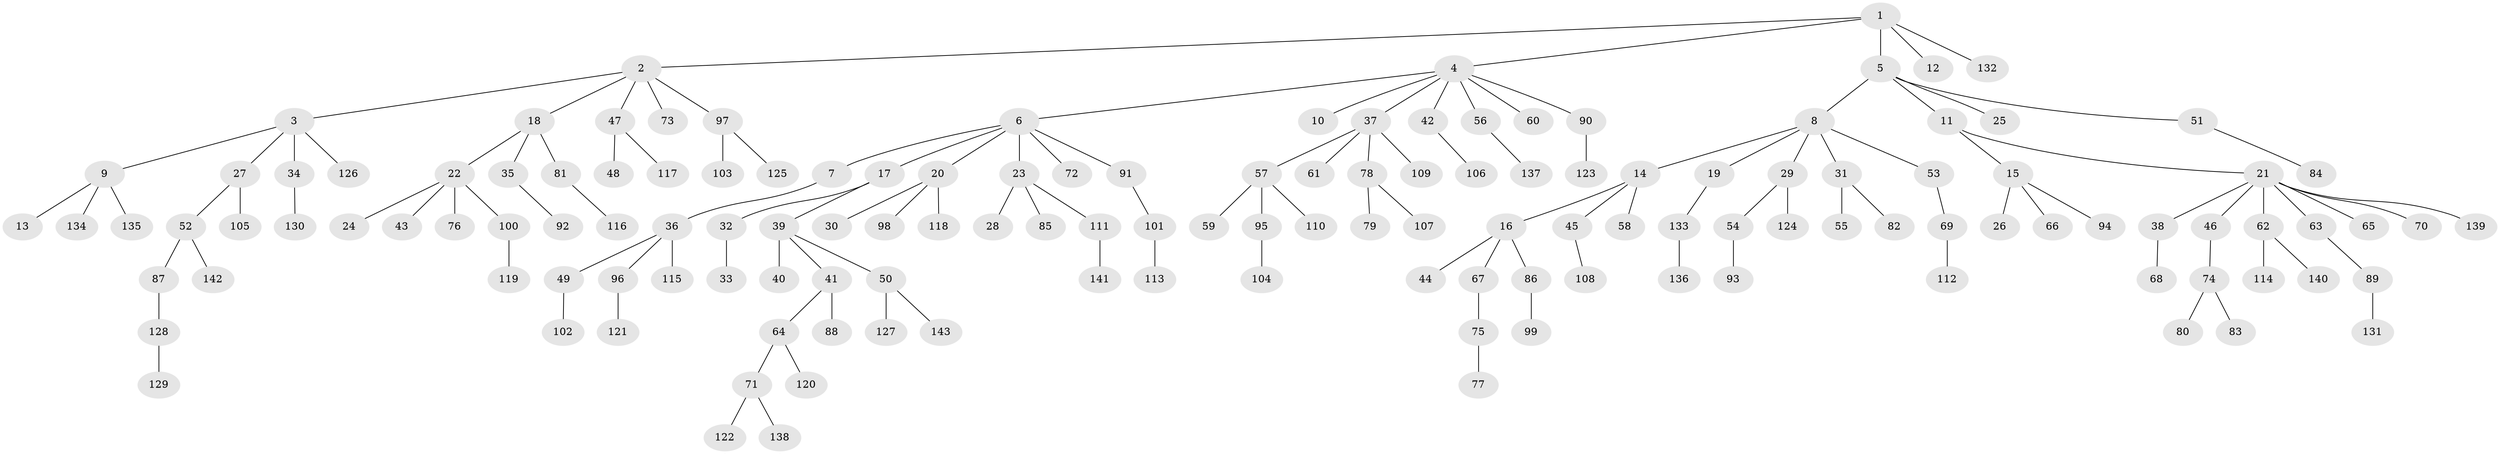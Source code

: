 // coarse degree distribution, {3: 0.1527777777777778, 1: 0.5, 2: 0.25, 6: 0.05555555555555555, 4: 0.027777777777777776, 5: 0.013888888888888888}
// Generated by graph-tools (version 1.1) at 2025/45/03/06/25 01:45:10]
// undirected, 143 vertices, 142 edges
graph export_dot {
graph [start="1"]
  node [color=gray90,style=filled];
  1;
  2;
  3;
  4;
  5;
  6;
  7;
  8;
  9;
  10;
  11;
  12;
  13;
  14;
  15;
  16;
  17;
  18;
  19;
  20;
  21;
  22;
  23;
  24;
  25;
  26;
  27;
  28;
  29;
  30;
  31;
  32;
  33;
  34;
  35;
  36;
  37;
  38;
  39;
  40;
  41;
  42;
  43;
  44;
  45;
  46;
  47;
  48;
  49;
  50;
  51;
  52;
  53;
  54;
  55;
  56;
  57;
  58;
  59;
  60;
  61;
  62;
  63;
  64;
  65;
  66;
  67;
  68;
  69;
  70;
  71;
  72;
  73;
  74;
  75;
  76;
  77;
  78;
  79;
  80;
  81;
  82;
  83;
  84;
  85;
  86;
  87;
  88;
  89;
  90;
  91;
  92;
  93;
  94;
  95;
  96;
  97;
  98;
  99;
  100;
  101;
  102;
  103;
  104;
  105;
  106;
  107;
  108;
  109;
  110;
  111;
  112;
  113;
  114;
  115;
  116;
  117;
  118;
  119;
  120;
  121;
  122;
  123;
  124;
  125;
  126;
  127;
  128;
  129;
  130;
  131;
  132;
  133;
  134;
  135;
  136;
  137;
  138;
  139;
  140;
  141;
  142;
  143;
  1 -- 2;
  1 -- 4;
  1 -- 5;
  1 -- 12;
  1 -- 132;
  2 -- 3;
  2 -- 18;
  2 -- 47;
  2 -- 73;
  2 -- 97;
  3 -- 9;
  3 -- 27;
  3 -- 34;
  3 -- 126;
  4 -- 6;
  4 -- 10;
  4 -- 37;
  4 -- 42;
  4 -- 56;
  4 -- 60;
  4 -- 90;
  5 -- 8;
  5 -- 11;
  5 -- 25;
  5 -- 51;
  6 -- 7;
  6 -- 17;
  6 -- 20;
  6 -- 23;
  6 -- 72;
  6 -- 91;
  7 -- 36;
  8 -- 14;
  8 -- 19;
  8 -- 29;
  8 -- 31;
  8 -- 53;
  9 -- 13;
  9 -- 134;
  9 -- 135;
  11 -- 15;
  11 -- 21;
  14 -- 16;
  14 -- 45;
  14 -- 58;
  15 -- 26;
  15 -- 66;
  15 -- 94;
  16 -- 44;
  16 -- 67;
  16 -- 86;
  17 -- 32;
  17 -- 39;
  18 -- 22;
  18 -- 35;
  18 -- 81;
  19 -- 133;
  20 -- 30;
  20 -- 98;
  20 -- 118;
  21 -- 38;
  21 -- 46;
  21 -- 62;
  21 -- 63;
  21 -- 65;
  21 -- 70;
  21 -- 139;
  22 -- 24;
  22 -- 43;
  22 -- 76;
  22 -- 100;
  23 -- 28;
  23 -- 85;
  23 -- 111;
  27 -- 52;
  27 -- 105;
  29 -- 54;
  29 -- 124;
  31 -- 55;
  31 -- 82;
  32 -- 33;
  34 -- 130;
  35 -- 92;
  36 -- 49;
  36 -- 96;
  36 -- 115;
  37 -- 57;
  37 -- 61;
  37 -- 78;
  37 -- 109;
  38 -- 68;
  39 -- 40;
  39 -- 41;
  39 -- 50;
  41 -- 64;
  41 -- 88;
  42 -- 106;
  45 -- 108;
  46 -- 74;
  47 -- 48;
  47 -- 117;
  49 -- 102;
  50 -- 127;
  50 -- 143;
  51 -- 84;
  52 -- 87;
  52 -- 142;
  53 -- 69;
  54 -- 93;
  56 -- 137;
  57 -- 59;
  57 -- 95;
  57 -- 110;
  62 -- 114;
  62 -- 140;
  63 -- 89;
  64 -- 71;
  64 -- 120;
  67 -- 75;
  69 -- 112;
  71 -- 122;
  71 -- 138;
  74 -- 80;
  74 -- 83;
  75 -- 77;
  78 -- 79;
  78 -- 107;
  81 -- 116;
  86 -- 99;
  87 -- 128;
  89 -- 131;
  90 -- 123;
  91 -- 101;
  95 -- 104;
  96 -- 121;
  97 -- 103;
  97 -- 125;
  100 -- 119;
  101 -- 113;
  111 -- 141;
  128 -- 129;
  133 -- 136;
}
